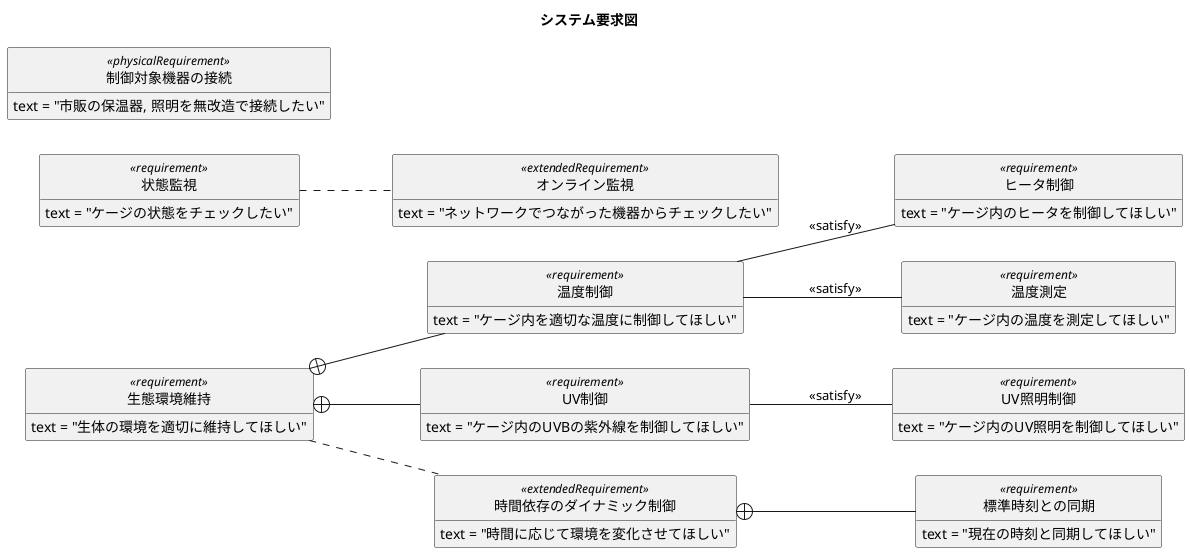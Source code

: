 @startuml

hide circle
hide empty members
hide method

title システム要求図

left to right direction

class "生態環境維持" as RequirementControlEnvironment <<requirement>>{
  text = "生体の環境を適切に維持してほしい"
}
class "温度制御" as RequirementTemperatureControl <<requirement>>{
  text = "ケージ内を適切な温度に制御してほしい"
}
class "ヒータ制御" as RequirementHeaterControl <<requirement>>{
  text = "ケージ内のヒータを制御してほしい"
}
class "UV制御" as RequirementUVControl <<requirement>>{
  text = "ケージ内のUVBの紫外線を制御してほしい"
}
class "UV照明制御" as RequirementUVlightControl <<requirement>>{
  text = "ケージ内のUV照明を制御してほしい"
}

class "状態監視" as RequirementCheckEnvironment <<requirement>>{
  text = "ケージの状態をチェックしたい"
}
class "制御対象機器の接続" as RequirementThermoPeripheralConnection<<physicalRequirement>>{
  text = "市販の保温器, 照明を無改造で接続したい"
}

class "時間依存のダイナミック制御" as RequirementEnvironmentDinamicControl<<extendedRequirement>>{
  text = "時間に応じて環境を変化させてほしい"
}

class "標準時刻との同期" as RequirementAbsoluteTime<<requirement>>{
  text = "現在の時刻と同期してほしい"
}

class "オンライン監視" as RequirementCheckEnvironmentOnline<<extendedRequirement>>{
  text = "ネットワークでつながった機器からチェックしたい"
}

class "温度測定" as RequirementMeasureTemperature<<requirement>>{
  text = "ケージ内の温度を測定してほしい"
}

RequirementControlEnvironment +-- RequirementUVControl
RequirementControlEnvironment +-- RequirementTemperatureControl
RequirementControlEnvironment .. RequirementEnvironmentDinamicControl
RequirementTemperatureControl -- RequirementHeaterControl : <<satisfy>>
RequirementUVControl -- RequirementUVlightControl : <<satisfy>>

RequirementEnvironmentDinamicControl +-- RequirementAbsoluteTime

RequirementCheckEnvironment .. RequirementCheckEnvironmentOnline
RequirementTemperatureControl -- RequirementMeasureTemperature : <<satisfy>>

@enduml
